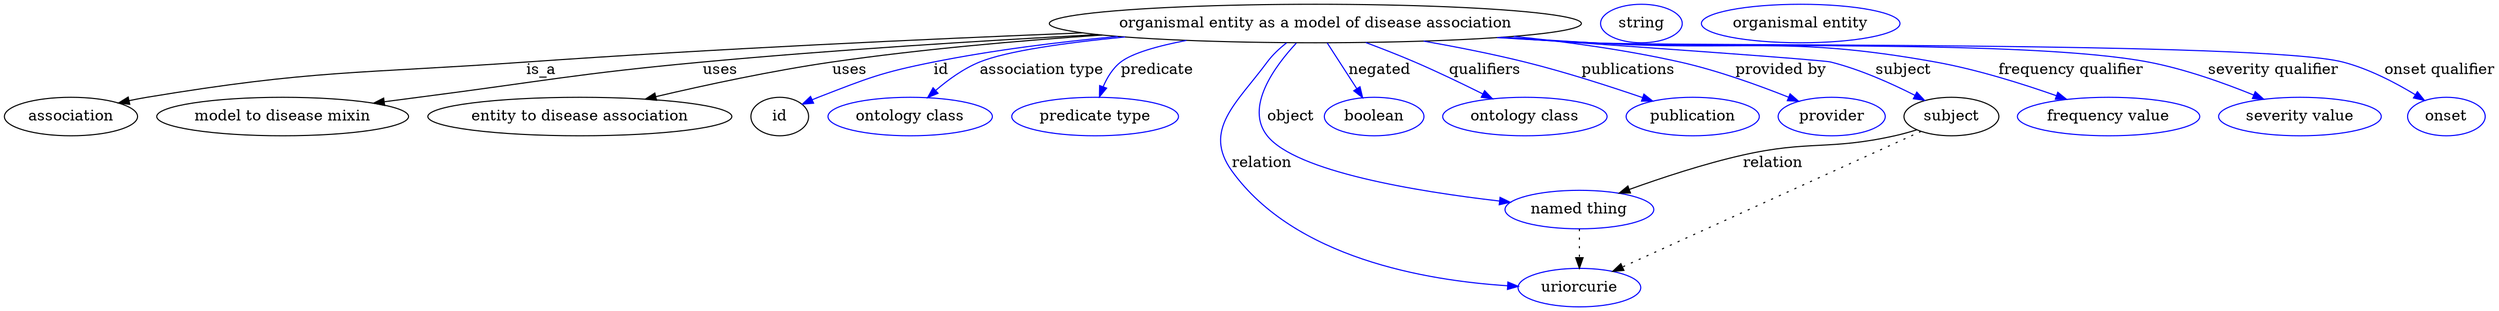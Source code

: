 digraph {
	graph [bb="0,0,1914.3,283"];
	node [label="\N"];
	"organismal entity as a model of disease association"	 [height=0.5,
		label="organismal entity as a model of disease association",
		pos="1013,265",
		width=5.344];
	association	 [height=0.5,
		pos="50.046,178",
		width=1.3902];
	"organismal entity as a model of disease association" -> association	 [label=is_a,
		lp="415.05,221.5",
		pos="e,86.598,190.3 839.62,257.17 717.67,251.07 550.73,241.53 404.05,229 272.6,217.77 238.25,222.7 109.05,196 104.92,195.15 100.66,194.13 \
96.417,193.02"];
	"model to disease mixin"	 [height=0.5,
		pos="212.05,178",
		width=2.5998];
	"organismal entity as a model of disease association" -> "model to disease mixin"	 [label=uses,
		lp="556.05,221.5",
		pos="e,280.7,190.29 851.09,255.23 760.62,249.11 645.91,240.24 544.05,229 441.84,217.73 416.59,212.19 315.05,196 307.14,194.74 298.91,\
193.38 290.69,191.99"];
	"entity to disease association"	 [height=0.5,
		pos="433.05,178",
		width=3.0331];
	"organismal entity as a model of disease association" -> "entity to disease association"	 [label=uses,
		lp="652.05,221.5",
		pos="e,487.5,193.72 854.02,254.77 787.59,249.18 709.79,240.89 640.05,229 591.68,220.75 537.89,207.37 497.27,196.38"];
	id	 [height=0.5,
		pos="587.05,178",
		width=0.75];
	"organismal entity as a model of disease association" -> id	 [color=blue,
		label=id,
		lp="721.55,221.5",
		pos="e,608.55,189.29 864.63,253.5 816.8,248.07 763.83,240.23 716.05,229 673.35,218.97 663.4,213.17 623.05,196 621.26,195.24 619.44,194.43 \
617.61,193.6",
		style=solid];
	"association type"	 [color=blue,
		height=0.5,
		label="ontology class",
		pos="694.05,178",
		width=1.7151];
	"organismal entity as a model of disease association" -> "association type"	 [color=blue,
		label="association type",
		lp="799.05,221.5",
		pos="e,709.88,195.59 874.37,252.5 825.41,246.64 777.06,238.76 755.05,229 741.03,222.78 727.7,212.37 717.09,202.56",
		style=solid];
	predicate	 [color=blue,
		height=0.5,
		label="predicate type",
		pos="834.05,178",
		width=1.679];
	"organismal entity as a model of disease association" -> predicate	 [color=blue,
		label=predicate,
		lp="883.05,221.5",
		pos="e,838.25,196.09 915.88,249.44 890.73,243.88 867.93,236.99 858.05,229 850.63,223.01 845.39,214.2 841.73,205.58",
		style=solid];
	object	 [color=blue,
		height=0.5,
		label="named thing",
		pos="1215,91",
		width=1.5346];
	"organismal entity as a model of disease association" -> object	 [color=blue,
		label=object,
		lp="994.05,178",
		pos="e,1164.6,98.447 997.23,246.67 979.96,224.34 957.25,186.35 977.05,160 998.42,131.55 1091.5,111.06 1154.7,100.12",
		style=solid];
	relation	 [color=blue,
		height=0.5,
		label=uriorcurie,
		pos="1215,18",
		width=1.2638];
	"organismal entity as a model of disease association" -> relation	 [color=blue,
		label=relation,
		lp="979.05,134.5",
		pos="e,1170.8,22.228 989.2,247.12 983.52,241.84 977.97,235.67 974.05,229 950.78,189.45 932.71,165.26 958.05,127 1002.9,59.194 1099.4,\
33.447 1160.5,23.754",
		style=solid];
	negated	 [color=blue,
		height=0.5,
		label=boolean,
		pos="1058,178",
		width=1.0652];
	"organismal entity as a model of disease association" -> negated	 [color=blue,
		label=negated,
		lp="1060.5,221.5",
		pos="e,1048.9,195.71 1022.4,246.97 1028.7,234.76 1037.1,218.41 1044.2,204.7",
		style=solid];
	qualifiers	 [color=blue,
		height=0.5,
		label="ontology class",
		pos="1176,178",
		width=1.7151];
	"organismal entity as a model of disease association" -> qualifiers	 [color=blue,
		label=qualifiers,
		lp="1140,221.5",
		pos="e,1148.3,194.27 1050,247.28 1061.6,241.58 1074.4,235.15 1086,229 1103.9,219.57 1123.3,208.61 1139.6,199.27",
		style=solid];
	publications	 [color=blue,
		height=0.5,
		label=publication,
		pos="1306,178",
		width=1.3902];
	"organismal entity as a model of disease association" -> publications	 [color=blue,
		label=publications,
		lp="1245.5,221.5",
		pos="e,1273.2,191.72 1093.9,248.64 1118.5,243.07 1145.5,236.37 1170,229 1202,219.4 1237.2,206.1 1263.8,195.5",
		style=solid];
	"provided by"	 [color=blue,
		height=0.5,
		label=provider,
		pos="1414,178",
		width=1.1193];
	"organismal entity as a model of disease association" -> "provided by"	 [color=blue,
		label="provided by",
		lp="1361,221.5",
		pos="e,1386.1,191.15 1153.7,252.69 1195.7,247.29 1241.6,239.67 1283,229 1315.5,220.64 1350.9,206.56 1376.7,195.3",
		style=solid];
	subject	 [height=0.5,
		pos="1508,178",
		width=0.99297];
	"organismal entity as a model of disease association" -> subject	 [color=blue,
		label=subject,
		lp="1458.5,221.5",
		pos="e,1484.5,191.81 1152.2,252.54 1260,242.8 1391.9,230.65 1398,229 1425.3,221.64 1454.2,207.99 1475.5,196.66",
		style=solid];
	"frequency qualifier"	 [color=blue,
		height=0.5,
		label="frequency value",
		pos="1629,178",
		width=1.8776];
	"organismal entity as a model of disease association" -> "frequency qualifier"	 [color=blue,
		label="frequency qualifier",
		lp="1588,221.5",
		pos="e,1593.6,193.32 1150.1,252.32 1171.5,250.46 1193.4,248.62 1214,247 1333.1,237.68 1365.1,252.78 1482,229 1517.2,221.85 1555.5,208.36 \
1584.2,197.06",
		style=solid];
	"severity qualifier"	 [color=blue,
		height=0.5,
		label="severity value",
		pos="1774,178",
		width=1.661];
	"organismal entity as a model of disease association" -> "severity qualifier"	 [color=blue,
		label="severity qualifier",
		lp="1738.5,221.5",
		pos="e,1743.2,193.5 1147.3,252.09 1169.6,250.2 1192.5,248.42 1214,247 1309.5,240.73 1550.5,248.74 1644,229 1675.3,222.41 1708.8,209.11 \
1733.9,197.74",
		style=solid];
	"onset qualifier"	 [color=blue,
		height=0.5,
		label=onset,
		pos="1885,178",
		width=0.81243];
	"organismal entity as a model of disease association" -> "onset qualifier"	 [color=blue,
		label="onset qualifier",
		lp="1864.5,221.5",
		pos="e,1865.6,191.8 1146.2,251.98 1168.8,250.08 1192.1,248.32 1214,247 1277.8,243.15 1727.3,245.42 1789,229 1813.5,222.5 1838.7,208.82 \
1857.1,197.27",
		style=solid];
	association_id	 [color=blue,
		height=0.5,
		label=string,
		pos="1254,265",
		width=0.84854];
	object -> relation	 [pos="e,1215,36.09 1215,72.955 1215,64.883 1215,55.176 1215,46.182",
		style=dotted];
	subject -> object	 [label=relation,
		lp="1368,134.5",
		pos="e,1247.2,105.67 1480.8,165.95 1475,163.72 1468.9,161.6 1463,160 1412.7,146.22 1397.4,155.48 1347,142 1316,133.7 1282.2,120.57 1256.6,\
109.71"];
	subject -> relation	 [pos="e,1241.8,32.59 1483.6,164.63 1431.8,136.34 1310.9,70.318 1250.6,37.39",
		style=dotted];
	"organismal entity as a model of disease association_subject"	 [color=blue,
		height=0.5,
		label="organismal entity",
		pos="1375,265",
		width=2.022];
}

